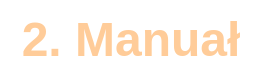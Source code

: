 <mxfile>
    <diagram id="0Lwkkdsp0E-snftAg-DL" name="Page-1">
        <mxGraphModel dx="691" dy="401" grid="1" gridSize="10" guides="1" tooltips="1" connect="1" arrows="1" fold="1" page="1" pageScale="1" pageWidth="850" pageHeight="1100" math="0" shadow="0">
            <root>
                <mxCell id="0"/>
                <mxCell id="1" parent="0"/>
                <mxCell id="2" value="2. Manuał" style="text;strokeColor=none;fillColor=none;html=1;fontSize=24;fontStyle=1;verticalAlign=middle;align=center;shadow=0;glass=0;fontColor=#FFCC99;" vertex="1" parent="1">
                    <mxGeometry width="130" height="40" as="geometry"/>
                </mxCell>
            </root>
        </mxGraphModel>
    </diagram>
</mxfile>